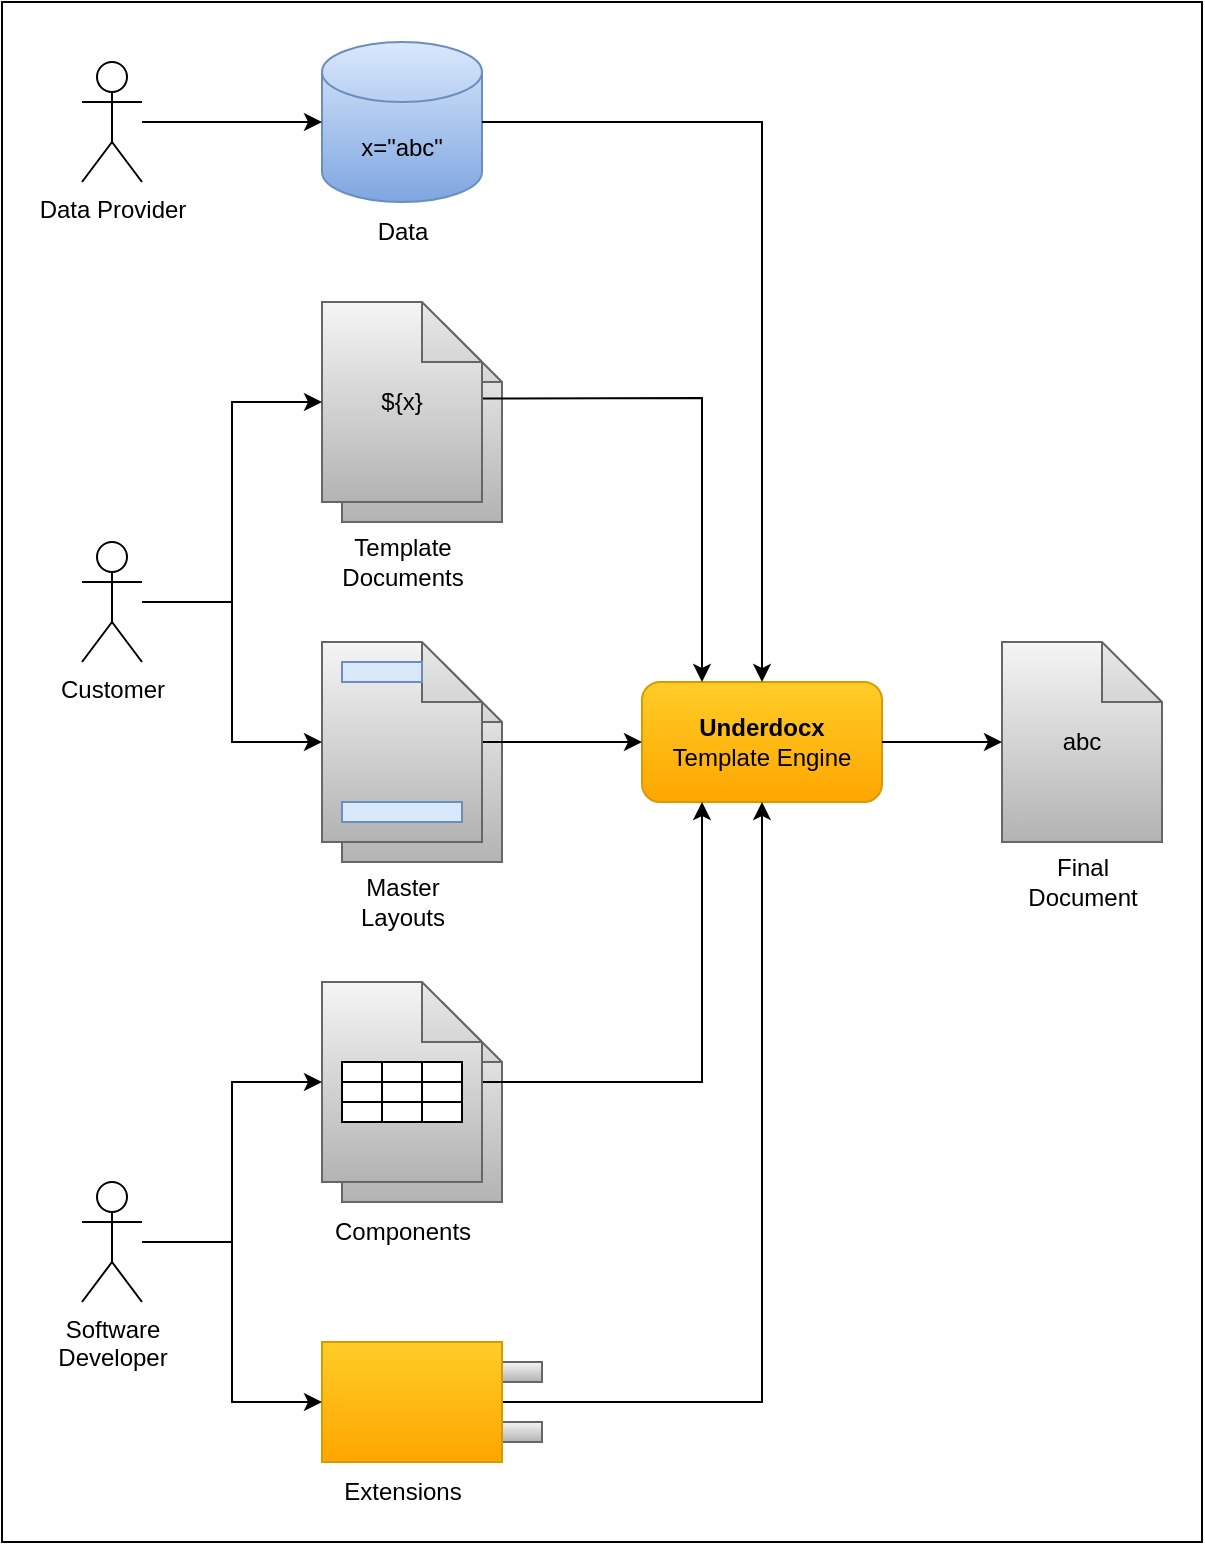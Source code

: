 <mxfile version="26.0.4">
  <diagram name="Seite-1" id="2_PFGbZ4jDWjoBrt2Cnf">
    <mxGraphModel dx="1373" dy="1035" grid="1" gridSize="10" guides="1" tooltips="1" connect="1" arrows="1" fold="1" page="1" pageScale="1" pageWidth="827" pageHeight="1169" math="0" shadow="0">
      <root>
        <mxCell id="0" />
        <mxCell id="1" parent="0" />
        <mxCell id="Grm8LHgIVp3oz6h8upT6-46" value="" style="rounded=0;whiteSpace=wrap;html=1;" vertex="1" parent="1">
          <mxGeometry x="60" y="170" width="600" height="770" as="geometry" />
        </mxCell>
        <mxCell id="Grm8LHgIVp3oz6h8upT6-44" value="${x}" style="shape=note;whiteSpace=wrap;html=1;backgroundOutline=1;darkOpacity=0.05;fillColor=#f5f5f5;strokeColor=#666666;gradientColor=#b3b3b3;" vertex="1" parent="1">
          <mxGeometry x="230" y="330" width="80" height="100" as="geometry" />
        </mxCell>
        <mxCell id="Grm8LHgIVp3oz6h8upT6-26" value="" style="rounded=0;whiteSpace=wrap;html=1;fillColor=#f5f5f5;gradientColor=#b3b3b3;strokeColor=#666666;" vertex="1" parent="1">
          <mxGeometry x="290" y="850" width="40" height="10" as="geometry" />
        </mxCell>
        <mxCell id="Grm8LHgIVp3oz6h8upT6-27" value="" style="rounded=0;whiteSpace=wrap;html=1;fillColor=#f5f5f5;gradientColor=#b3b3b3;strokeColor=#666666;" vertex="1" parent="1">
          <mxGeometry x="290" y="880" width="40" height="10" as="geometry" />
        </mxCell>
        <mxCell id="Grm8LHgIVp3oz6h8upT6-12" value="" style="shape=note;whiteSpace=wrap;html=1;backgroundOutline=1;darkOpacity=0.05;fillColor=#f5f5f5;strokeColor=#666666;gradientColor=#b3b3b3;" vertex="1" parent="1">
          <mxGeometry x="230" y="670" width="80" height="100" as="geometry" />
        </mxCell>
        <mxCell id="Grm8LHgIVp3oz6h8upT6-10" value="" style="shape=note;whiteSpace=wrap;html=1;backgroundOutline=1;darkOpacity=0.05;fillColor=#f5f5f5;strokeColor=#666666;gradientColor=#b3b3b3;" vertex="1" parent="1">
          <mxGeometry x="230" y="500" width="80" height="100" as="geometry" />
        </mxCell>
        <mxCell id="Df29_Mr0B61EmgmB0qkO-2" value="Template&lt;div&gt;Documents&lt;/div&gt;" style="text;html=1;align=center;verticalAlign=middle;resizable=0;points=[];autosize=1;strokeColor=none;fillColor=none;" parent="1" vertex="1">
          <mxGeometry x="220" y="430" width="80" height="40" as="geometry" />
        </mxCell>
        <mxCell id="Df29_Mr0B61EmgmB0qkO-3" value="&lt;b&gt;Underdocx&lt;/b&gt;&lt;div&gt;Template Engine&lt;/div&gt;" style="rounded=1;whiteSpace=wrap;html=1;fillColor=#ffcd28;strokeColor=#d79b00;gradientColor=#ffa500;" parent="1" vertex="1">
          <mxGeometry x="380" y="510" width="120" height="60" as="geometry" />
        </mxCell>
        <mxCell id="Df29_Mr0B61EmgmB0qkO-4" value="x=&quot;abc&quot;" style="shape=cylinder3;whiteSpace=wrap;html=1;boundedLbl=1;backgroundOutline=1;size=15;fillColor=#dae8fc;strokeColor=#6c8ebf;gradientColor=#7ea6e0;" parent="1" vertex="1">
          <mxGeometry x="220" y="190" width="80" height="80" as="geometry" />
        </mxCell>
        <mxCell id="Df29_Mr0B61EmgmB0qkO-6" value="" style="endArrow=classic;html=1;rounded=0;entryX=0.25;entryY=0;entryDx=0;entryDy=0;exitX=0.991;exitY=0.483;exitDx=0;exitDy=0;exitPerimeter=0;" parent="1" edge="1" target="Df29_Mr0B61EmgmB0qkO-3" source="Df29_Mr0B61EmgmB0qkO-1">
          <mxGeometry width="50" height="50" relative="1" as="geometry">
            <mxPoint x="310" y="379.5" as="sourcePoint" />
            <mxPoint x="360" y="379.5" as="targetPoint" />
            <Array as="points">
              <mxPoint x="410" y="368" />
            </Array>
          </mxGeometry>
        </mxCell>
        <mxCell id="Df29_Mr0B61EmgmB0qkO-7" value="" style="endArrow=classic;html=1;rounded=0;exitX=1;exitY=0.5;exitDx=0;exitDy=0;exitPerimeter=0;entryX=0.5;entryY=0;entryDx=0;entryDy=0;" parent="1" edge="1" target="Df29_Mr0B61EmgmB0qkO-3" source="Df29_Mr0B61EmgmB0qkO-4">
          <mxGeometry width="50" height="50" relative="1" as="geometry">
            <mxPoint x="430" y="290" as="sourcePoint" />
            <mxPoint x="430" y="340" as="targetPoint" />
            <Array as="points">
              <mxPoint x="440" y="230" />
            </Array>
          </mxGeometry>
        </mxCell>
        <mxCell id="Df29_Mr0B61EmgmB0qkO-9" value="abc" style="shape=note;whiteSpace=wrap;html=1;backgroundOutline=1;darkOpacity=0.05;fillColor=#f5f5f5;strokeColor=#666666;gradientColor=#b3b3b3;" parent="1" vertex="1">
          <mxGeometry x="560" y="490" width="80" height="100" as="geometry" />
        </mxCell>
        <mxCell id="Df29_Mr0B61EmgmB0qkO-10" value="Data" style="text;html=1;align=center;verticalAlign=middle;resizable=0;points=[];autosize=1;strokeColor=none;fillColor=none;" parent="1" vertex="1">
          <mxGeometry x="235" y="270" width="50" height="30" as="geometry" />
        </mxCell>
        <mxCell id="Df29_Mr0B61EmgmB0qkO-11" value="Final&lt;br&gt;Document" style="text;html=1;align=center;verticalAlign=middle;resizable=0;points=[];autosize=1;strokeColor=none;fillColor=none;" parent="1" vertex="1">
          <mxGeometry x="560" y="590" width="80" height="40" as="geometry" />
        </mxCell>
        <mxCell id="Grm8LHgIVp3oz6h8upT6-5" value="" style="edgeStyle=orthogonalEdgeStyle;rounded=0;orthogonalLoop=1;jettySize=auto;html=1;" edge="1" parent="1" source="Grm8LHgIVp3oz6h8upT6-1" target="Df29_Mr0B61EmgmB0qkO-3">
          <mxGeometry relative="1" as="geometry" />
        </mxCell>
        <mxCell id="Grm8LHgIVp3oz6h8upT6-1" value="" style="shape=note;whiteSpace=wrap;html=1;backgroundOutline=1;darkOpacity=0.05;fillColor=#f5f5f5;strokeColor=#666666;gradientColor=#b3b3b3;" vertex="1" parent="1">
          <mxGeometry x="220" y="490" width="80" height="100" as="geometry" />
        </mxCell>
        <mxCell id="Grm8LHgIVp3oz6h8upT6-2" value="Master&lt;br&gt;Layouts" style="text;html=1;align=center;verticalAlign=middle;resizable=0;points=[];autosize=1;strokeColor=none;fillColor=none;" vertex="1" parent="1">
          <mxGeometry x="225" y="600" width="70" height="40" as="geometry" />
        </mxCell>
        <mxCell id="Grm8LHgIVp3oz6h8upT6-3" value="" style="rounded=0;whiteSpace=wrap;html=1;fillColor=#dae8fc;strokeColor=#6c8ebf;" vertex="1" parent="1">
          <mxGeometry x="230" y="500" width="40" height="10" as="geometry" />
        </mxCell>
        <mxCell id="Grm8LHgIVp3oz6h8upT6-4" value="" style="rounded=0;whiteSpace=wrap;html=1;fillColor=#dae8fc;strokeColor=#6c8ebf;" vertex="1" parent="1">
          <mxGeometry x="230" y="570" width="60" height="10" as="geometry" />
        </mxCell>
        <mxCell id="Df29_Mr0B61EmgmB0qkO-1" value="${x}" style="shape=note;whiteSpace=wrap;html=1;backgroundOutline=1;darkOpacity=0.05;fillColor=#f5f5f5;strokeColor=#666666;gradientColor=#b3b3b3;" parent="1" vertex="1">
          <mxGeometry x="220" y="320" width="80" height="100" as="geometry" />
        </mxCell>
        <mxCell id="Grm8LHgIVp3oz6h8upT6-24" style="edgeStyle=orthogonalEdgeStyle;rounded=0;orthogonalLoop=1;jettySize=auto;html=1;entryX=0.25;entryY=1;entryDx=0;entryDy=0;" edge="1" parent="1" source="Grm8LHgIVp3oz6h8upT6-6" target="Df29_Mr0B61EmgmB0qkO-3">
          <mxGeometry relative="1" as="geometry" />
        </mxCell>
        <mxCell id="Grm8LHgIVp3oz6h8upT6-6" value="" style="shape=note;whiteSpace=wrap;html=1;backgroundOutline=1;darkOpacity=0.05;fillColor=#f5f5f5;strokeColor=#666666;gradientColor=#b3b3b3;" vertex="1" parent="1">
          <mxGeometry x="220" y="660" width="80" height="100" as="geometry" />
        </mxCell>
        <mxCell id="Grm8LHgIVp3oz6h8upT6-7" value="Components" style="text;html=1;align=center;verticalAlign=middle;resizable=0;points=[];autosize=1;strokeColor=none;fillColor=none;" vertex="1" parent="1">
          <mxGeometry x="215" y="770" width="90" height="30" as="geometry" />
        </mxCell>
        <mxCell id="Grm8LHgIVp3oz6h8upT6-14" value="" style="rounded=0;whiteSpace=wrap;html=1;" vertex="1" parent="1">
          <mxGeometry x="230" y="700" width="20" height="10" as="geometry" />
        </mxCell>
        <mxCell id="Grm8LHgIVp3oz6h8upT6-15" value="" style="rounded=0;whiteSpace=wrap;html=1;" vertex="1" parent="1">
          <mxGeometry x="250" y="700" width="20" height="10" as="geometry" />
        </mxCell>
        <mxCell id="Grm8LHgIVp3oz6h8upT6-16" value="" style="rounded=0;whiteSpace=wrap;html=1;" vertex="1" parent="1">
          <mxGeometry x="270" y="700" width="20" height="10" as="geometry" />
        </mxCell>
        <mxCell id="Grm8LHgIVp3oz6h8upT6-18" value="" style="rounded=0;whiteSpace=wrap;html=1;" vertex="1" parent="1">
          <mxGeometry x="230" y="710" width="20" height="10" as="geometry" />
        </mxCell>
        <mxCell id="Grm8LHgIVp3oz6h8upT6-19" value="" style="rounded=0;whiteSpace=wrap;html=1;" vertex="1" parent="1">
          <mxGeometry x="250" y="710" width="20" height="10" as="geometry" />
        </mxCell>
        <mxCell id="Grm8LHgIVp3oz6h8upT6-20" value="" style="rounded=0;whiteSpace=wrap;html=1;" vertex="1" parent="1">
          <mxGeometry x="270" y="710" width="20" height="10" as="geometry" />
        </mxCell>
        <mxCell id="Grm8LHgIVp3oz6h8upT6-21" value="" style="rounded=0;whiteSpace=wrap;html=1;" vertex="1" parent="1">
          <mxGeometry x="230" y="720" width="20" height="10" as="geometry" />
        </mxCell>
        <mxCell id="Grm8LHgIVp3oz6h8upT6-22" value="" style="rounded=0;whiteSpace=wrap;html=1;" vertex="1" parent="1">
          <mxGeometry x="250" y="720" width="20" height="10" as="geometry" />
        </mxCell>
        <mxCell id="Grm8LHgIVp3oz6h8upT6-23" value="" style="rounded=0;whiteSpace=wrap;html=1;" vertex="1" parent="1">
          <mxGeometry x="270" y="720" width="20" height="10" as="geometry" />
        </mxCell>
        <mxCell id="Grm8LHgIVp3oz6h8upT6-29" style="edgeStyle=orthogonalEdgeStyle;rounded=0;orthogonalLoop=1;jettySize=auto;html=1;exitX=1;exitY=0.5;exitDx=0;exitDy=0;entryX=0.5;entryY=1;entryDx=0;entryDy=0;" edge="1" parent="1" source="Grm8LHgIVp3oz6h8upT6-25" target="Df29_Mr0B61EmgmB0qkO-3">
          <mxGeometry relative="1" as="geometry" />
        </mxCell>
        <mxCell id="Grm8LHgIVp3oz6h8upT6-25" value="" style="rounded=0;whiteSpace=wrap;html=1;fillColor=#ffcd28;gradientColor=#ffa500;strokeColor=#d79b00;" vertex="1" parent="1">
          <mxGeometry x="220" y="840" width="90" height="60" as="geometry" />
        </mxCell>
        <mxCell id="Grm8LHgIVp3oz6h8upT6-28" value="Extensions" style="text;html=1;align=center;verticalAlign=middle;resizable=0;points=[];autosize=1;strokeColor=none;fillColor=none;" vertex="1" parent="1">
          <mxGeometry x="220" y="900" width="80" height="30" as="geometry" />
        </mxCell>
        <mxCell id="Grm8LHgIVp3oz6h8upT6-30" style="edgeStyle=orthogonalEdgeStyle;rounded=0;orthogonalLoop=1;jettySize=auto;html=1;exitX=1;exitY=0.5;exitDx=0;exitDy=0;entryX=0;entryY=0.5;entryDx=0;entryDy=0;entryPerimeter=0;" edge="1" parent="1" source="Df29_Mr0B61EmgmB0qkO-3" target="Df29_Mr0B61EmgmB0qkO-9">
          <mxGeometry relative="1" as="geometry" />
        </mxCell>
        <mxCell id="Grm8LHgIVp3oz6h8upT6-36" value="" style="edgeStyle=orthogonalEdgeStyle;rounded=0;orthogonalLoop=1;jettySize=auto;html=1;" edge="1" parent="1" source="Grm8LHgIVp3oz6h8upT6-31" target="Df29_Mr0B61EmgmB0qkO-4">
          <mxGeometry relative="1" as="geometry" />
        </mxCell>
        <mxCell id="Grm8LHgIVp3oz6h8upT6-31" value="Data Provider" style="shape=umlActor;verticalLabelPosition=bottom;verticalAlign=top;html=1;outlineConnect=0;" vertex="1" parent="1">
          <mxGeometry x="100" y="200" width="30" height="60" as="geometry" />
        </mxCell>
        <mxCell id="Grm8LHgIVp3oz6h8upT6-34" value="Customer" style="shape=umlActor;verticalLabelPosition=bottom;verticalAlign=top;html=1;outlineConnect=0;" vertex="1" parent="1">
          <mxGeometry x="100" y="440" width="30" height="60" as="geometry" />
        </mxCell>
        <mxCell id="Grm8LHgIVp3oz6h8upT6-43" style="edgeStyle=orthogonalEdgeStyle;rounded=0;orthogonalLoop=1;jettySize=auto;html=1;entryX=0;entryY=0.5;entryDx=0;entryDy=0;" edge="1" parent="1" source="Grm8LHgIVp3oz6h8upT6-35" target="Grm8LHgIVp3oz6h8upT6-25">
          <mxGeometry relative="1" as="geometry" />
        </mxCell>
        <mxCell id="Grm8LHgIVp3oz6h8upT6-35" value="Software&lt;br&gt;Developer" style="shape=umlActor;verticalLabelPosition=bottom;verticalAlign=top;html=1;outlineConnect=0;" vertex="1" parent="1">
          <mxGeometry x="100" y="760" width="30" height="60" as="geometry" />
        </mxCell>
        <mxCell id="Grm8LHgIVp3oz6h8upT6-40" style="edgeStyle=orthogonalEdgeStyle;rounded=0;orthogonalLoop=1;jettySize=auto;html=1;entryX=0;entryY=0.5;entryDx=0;entryDy=0;entryPerimeter=0;" edge="1" parent="1" source="Grm8LHgIVp3oz6h8upT6-34" target="Grm8LHgIVp3oz6h8upT6-1">
          <mxGeometry relative="1" as="geometry" />
        </mxCell>
        <mxCell id="Grm8LHgIVp3oz6h8upT6-41" style="edgeStyle=orthogonalEdgeStyle;rounded=0;orthogonalLoop=1;jettySize=auto;html=1;entryX=0;entryY=0.5;entryDx=0;entryDy=0;entryPerimeter=0;" edge="1" parent="1" source="Grm8LHgIVp3oz6h8upT6-34" target="Df29_Mr0B61EmgmB0qkO-1">
          <mxGeometry relative="1" as="geometry" />
        </mxCell>
        <mxCell id="Grm8LHgIVp3oz6h8upT6-42" style="edgeStyle=orthogonalEdgeStyle;rounded=0;orthogonalLoop=1;jettySize=auto;html=1;entryX=0;entryY=0.5;entryDx=0;entryDy=0;entryPerimeter=0;" edge="1" parent="1" source="Grm8LHgIVp3oz6h8upT6-35" target="Grm8LHgIVp3oz6h8upT6-6">
          <mxGeometry relative="1" as="geometry" />
        </mxCell>
      </root>
    </mxGraphModel>
  </diagram>
</mxfile>
